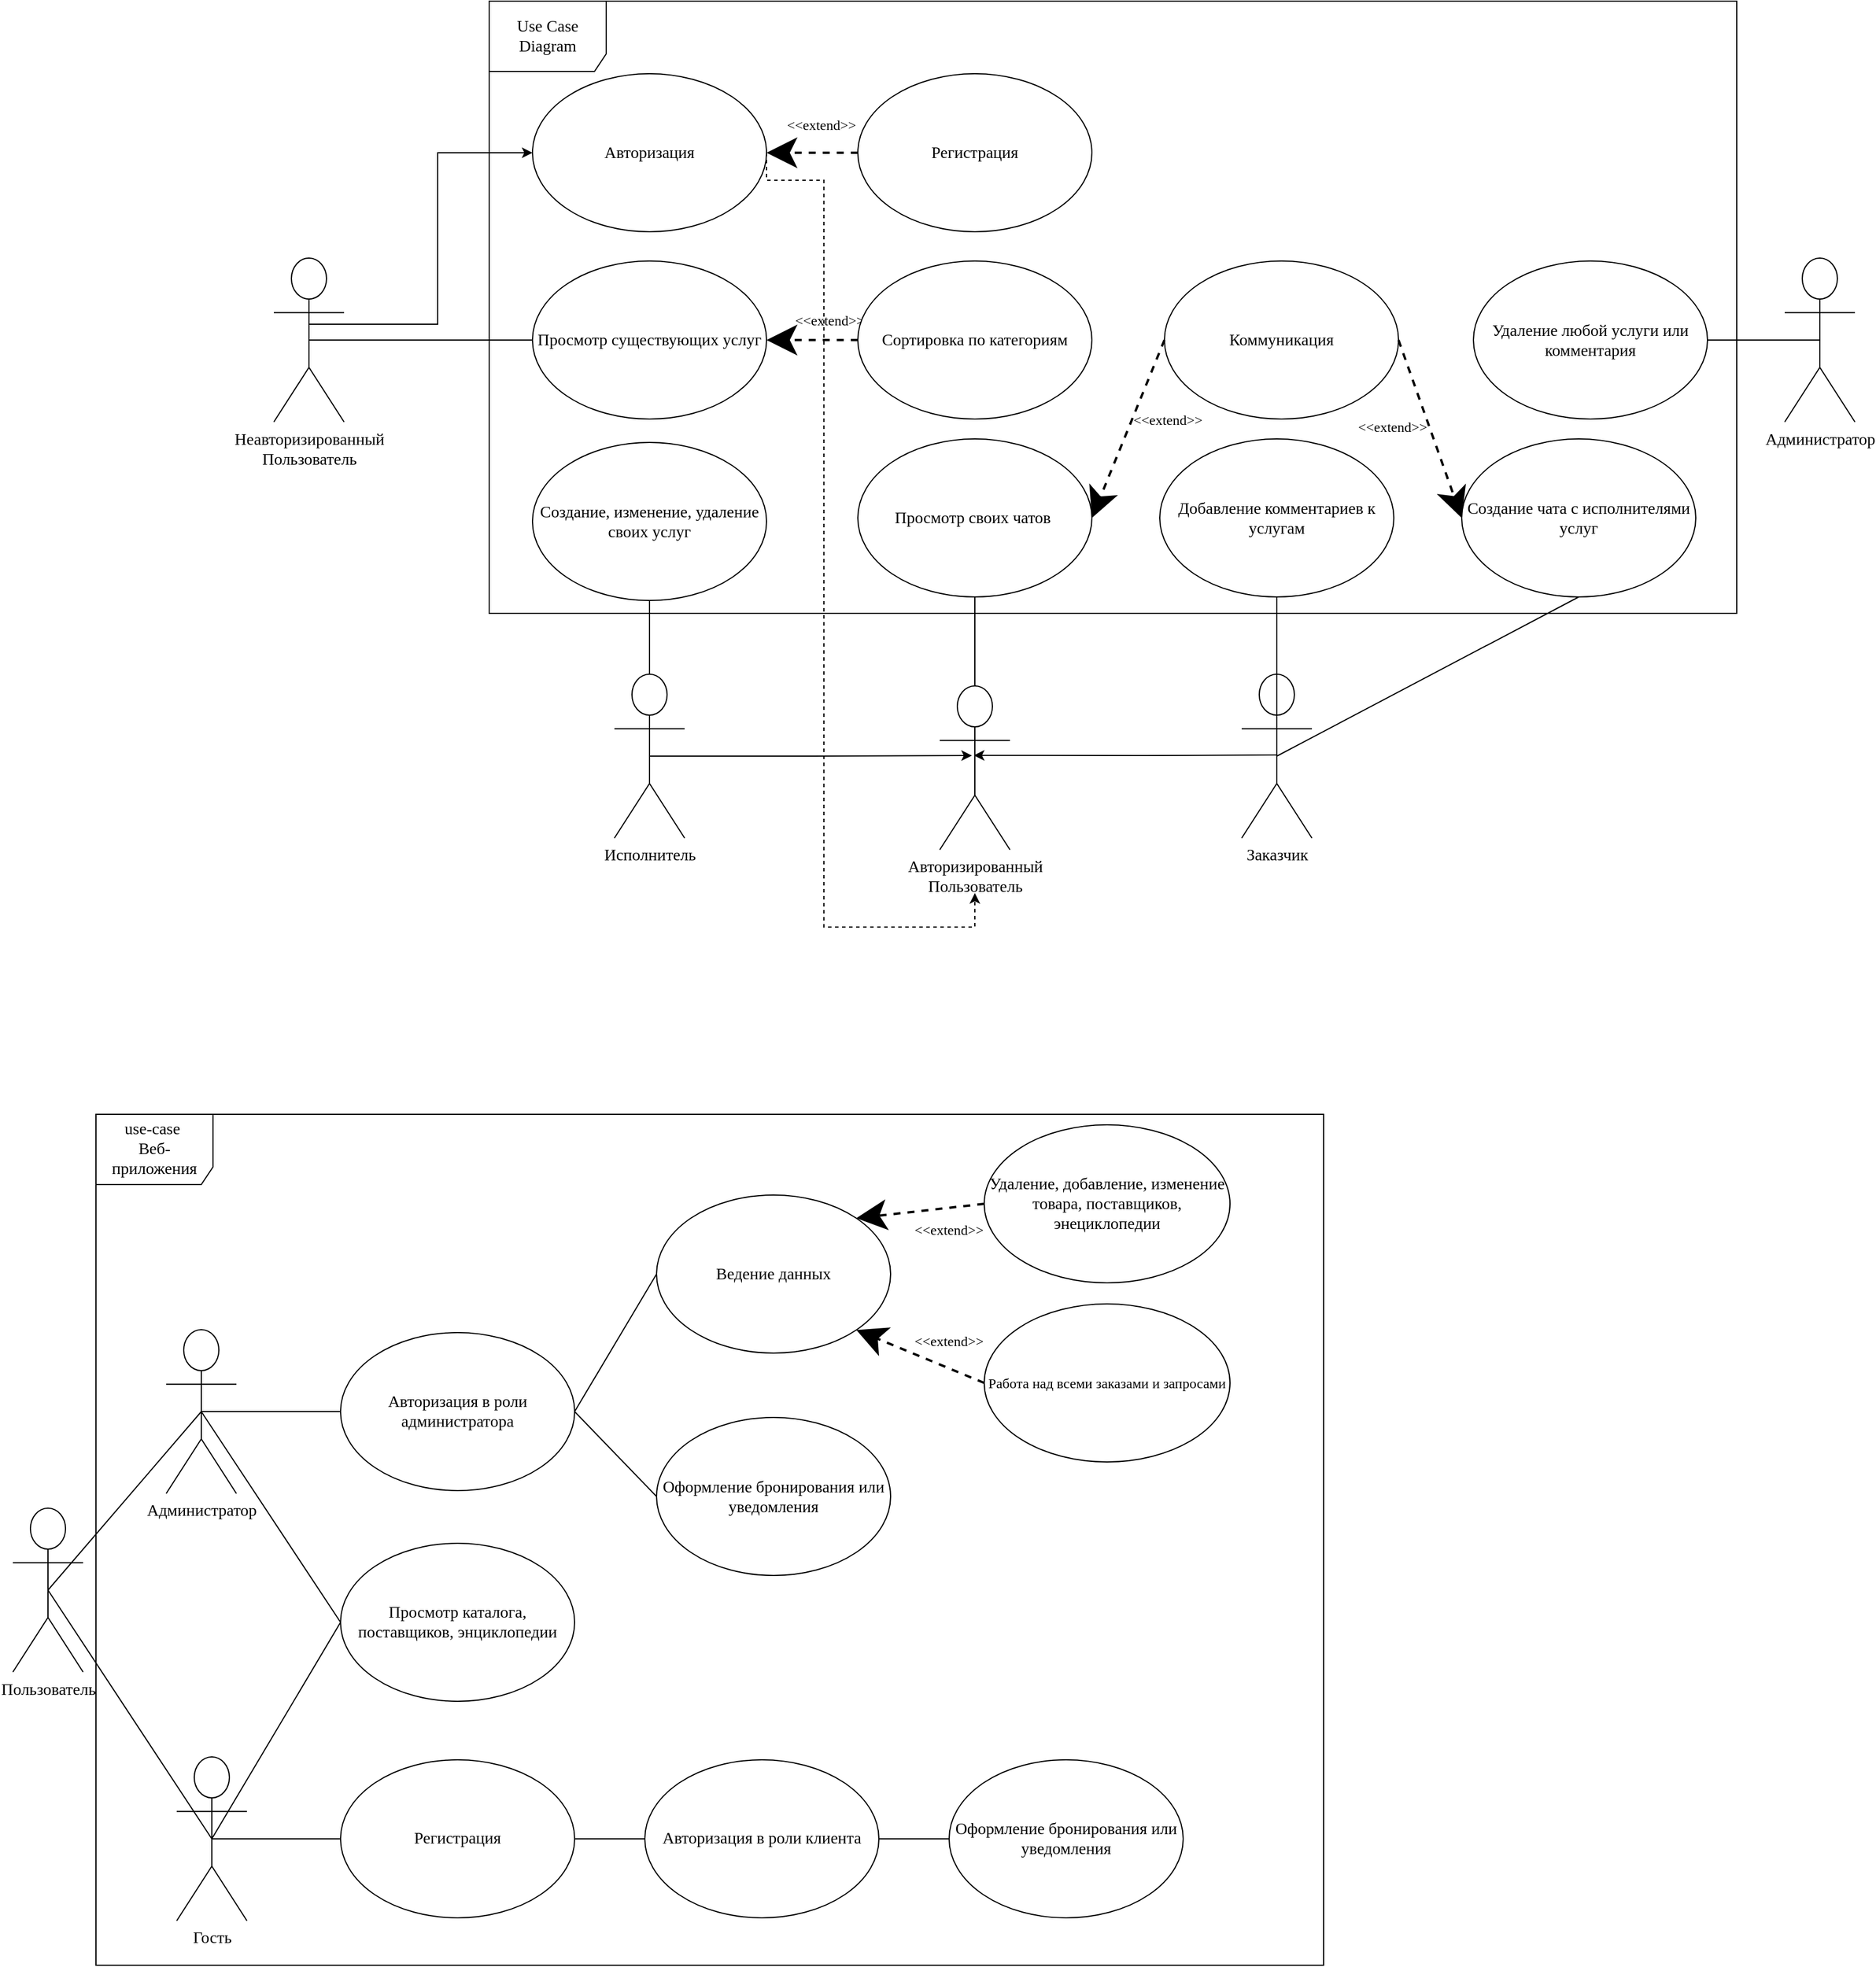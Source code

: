 <mxfile version="20.6.0" type="github">
  <diagram id="Wd_oJn38wZUzVgSo89xS" name="Page-1">
    <mxGraphModel dx="1778" dy="953" grid="0" gridSize="10" guides="1" tooltips="1" connect="1" arrows="1" fold="1" page="1" pageScale="1" pageWidth="2339" pageHeight="3300" math="0" shadow="0">
      <root>
        <mxCell id="0" />
        <mxCell id="1" parent="0" />
        <mxCell id="pzFhs3liKInP-grsurP8-2" value="&lt;font style=&quot;font-size: 14px&quot;&gt;Use Case Diagram&lt;br&gt;&lt;/font&gt;" style="shape=umlFrame;whiteSpace=wrap;html=1;width=100;height=60;perimeterSpacing=0;shadow=0;fontFamily=GOST type A Regular;fontSource=https%3A%2F%2Fwebfonts.pro%2Flight-fonts%2F123-gost_type_a.html;" parent="1" vertex="1">
          <mxGeometry x="767" y="470" width="1066" height="523" as="geometry" />
        </mxCell>
        <mxCell id="pzFhs3liKInP-grsurP8-4" value="&lt;span style=&quot;font-size: 14px;&quot;&gt;Авторизированный&lt;br&gt;Пользователь&lt;/span&gt;" style="shape=umlActor;verticalLabelPosition=bottom;verticalAlign=top;html=1;fontFamily=GOST type A Regular;fontSource=https%3A%2F%2Fwebfonts.pro%2Flight-fonts%2F123-gost_type_a.html;" parent="1" vertex="1">
          <mxGeometry x="1152" y="1055" width="60" height="140" as="geometry" />
        </mxCell>
        <mxCell id="75nwqV4LWfnyFNcIzqMc-3" style="edgeStyle=orthogonalEdgeStyle;rounded=0;orthogonalLoop=1;jettySize=auto;html=1;exitX=1;exitY=1;exitDx=0;exitDy=0;entryX=0;entryY=0.5;entryDx=0;entryDy=0;strokeColor=none;startArrow=none;" parent="1" source="3QS9H70OiHH0bNNLxcRu-53" edge="1">
          <mxGeometry relative="1" as="geometry">
            <mxPoint x="1096.973" y="845.052" as="sourcePoint" />
            <mxPoint x="1078" y="849.5" as="targetPoint" />
          </mxGeometry>
        </mxCell>
        <mxCell id="_zqxxpLCkDMLm2a-AfCi-22" value="&amp;lt;&amp;lt;extend&amp;gt;&amp;gt;" style="text;html=1;strokeColor=none;fillColor=none;align=center;verticalAlign=middle;whiteSpace=wrap;rounded=0;shadow=0;fontFamily=GOST type A Regular;fontSource=https%3A%2F%2Fwebfonts.pro%2Flight-fonts%2F123-gost_type_a.html;" parent="1" vertex="1">
          <mxGeometry x="1038" y="733" width="40" height="20" as="geometry" />
        </mxCell>
        <mxCell id="_zqxxpLCkDMLm2a-AfCi-23" style="edgeStyle=none;rounded=0;jumpStyle=none;jumpSize=21;orthogonalLoop=1;jettySize=auto;html=1;exitX=0;exitY=0.5;exitDx=0;exitDy=0;entryX=1;entryY=0.5;entryDx=0;entryDy=0;dashed=1;startSize=19;endSize=20;strokeWidth=2;fontFamily=GOST type A Regular;fontSource=https%3A%2F%2Fwebfonts.pro%2Flight-fonts%2F123-gost_type_a.html;" parent="1" source="3QS9H70OiHH0bNNLxcRu-14" target="3QS9H70OiHH0bNNLxcRu-13" edge="1">
          <mxGeometry relative="1" as="geometry">
            <mxPoint x="1343" y="849.5" as="sourcePoint" />
            <mxPoint x="1278" y="849.5" as="targetPoint" />
          </mxGeometry>
        </mxCell>
        <mxCell id="22gS27oRzTfj-EgKatDl-3" value="&lt;font style=&quot;font-size: 14px&quot;&gt;use-case&amp;nbsp;&lt;br&gt;Веб-приложения&lt;br&gt;&lt;/font&gt;" style="shape=umlFrame;whiteSpace=wrap;html=1;width=100;height=60;perimeterSpacing=0;shadow=0;fontFamily=GOST type A Regular;fontSource=https%3A%2F%2Fwebfonts.pro%2Flight-fonts%2F123-gost_type_a.html;" parent="1" vertex="1">
          <mxGeometry x="431" y="1421" width="1049" height="727" as="geometry" />
        </mxCell>
        <mxCell id="22gS27oRzTfj-EgKatDl-4" value="&lt;font style=&quot;font-size: 14px&quot;&gt;Пользователь&lt;/font&gt;" style="shape=umlActor;verticalLabelPosition=bottom;verticalAlign=top;html=1;fontFamily=GOST type A Regular;fontSource=https%3A%2F%2Fwebfonts.pro%2Flight-fonts%2F123-gost_type_a.html;" parent="1" vertex="1">
          <mxGeometry x="360" y="1757.5" width="60" height="140" as="geometry" />
        </mxCell>
        <mxCell id="22gS27oRzTfj-EgKatDl-5" value="" style="endArrow=none;html=1;entryX=0.5;entryY=0.5;entryDx=0;entryDy=0;exitX=0.5;exitY=0.5;exitDx=0;exitDy=0;exitPerimeter=0;entryPerimeter=0;fontFamily=GOST type A Regular;fontSource=https%3A%2F%2Fwebfonts.pro%2Flight-fonts%2F123-gost_type_a.html;" parent="1" source="22gS27oRzTfj-EgKatDl-4" target="22gS27oRzTfj-EgKatDl-7" edge="1">
          <mxGeometry width="50" height="50" relative="1" as="geometry">
            <mxPoint x="1000" y="1780" as="sourcePoint" />
            <mxPoint x="520" y="1827.5" as="targetPoint" />
          </mxGeometry>
        </mxCell>
        <mxCell id="22gS27oRzTfj-EgKatDl-7" value="&lt;font style=&quot;font-size: 14px&quot;&gt;Гость&lt;/font&gt;" style="shape=umlActor;verticalLabelPosition=bottom;verticalAlign=top;html=1;fontFamily=GOST type A Regular;fontSource=https%3A%2F%2Fwebfonts.pro%2Flight-fonts%2F123-gost_type_a.html;" parent="1" vertex="1">
          <mxGeometry x="500" y="1970" width="60" height="140" as="geometry" />
        </mxCell>
        <mxCell id="22gS27oRzTfj-EgKatDl-9" value="" style="endArrow=none;html=1;exitX=0.5;exitY=0.5;exitDx=0;exitDy=0;exitPerimeter=0;entryX=0;entryY=0.5;entryDx=0;entryDy=0;fontFamily=GOST type A Regular;fontSource=https%3A%2F%2Fwebfonts.pro%2Flight-fonts%2F123-gost_type_a.html;" parent="1" source="22gS27oRzTfj-EgKatDl-7" target="22gS27oRzTfj-EgKatDl-10" edge="1">
          <mxGeometry width="50" height="50" relative="1" as="geometry">
            <mxPoint x="400" y="1837.5" as="sourcePoint" />
            <mxPoint x="591" y="1530" as="targetPoint" />
          </mxGeometry>
        </mxCell>
        <mxCell id="22gS27oRzTfj-EgKatDl-10" value="&lt;font style=&quot;font-size: 14px&quot;&gt;Регистрация&lt;/font&gt;" style="ellipse;whiteSpace=wrap;html=1;fontFamily=GOST type A Regular;fontSource=https%3A%2F%2Fwebfonts.pro%2Flight-fonts%2F123-gost_type_a.html;" parent="1" vertex="1">
          <mxGeometry x="640" y="1972.5" width="200" height="135" as="geometry" />
        </mxCell>
        <mxCell id="22gS27oRzTfj-EgKatDl-11" value="&lt;font style=&quot;font-size: 14px&quot;&gt;Просмотр каталога, поставщиков, энциклопедии&lt;/font&gt;" style="ellipse;whiteSpace=wrap;html=1;fontFamily=GOST type A Regular;fontSource=https%3A%2F%2Fwebfonts.pro%2Flight-fonts%2F123-gost_type_a.html;" parent="1" vertex="1">
          <mxGeometry x="640" y="1787.5" width="200" height="135" as="geometry" />
        </mxCell>
        <mxCell id="22gS27oRzTfj-EgKatDl-12" value="" style="endArrow=none;html=1;exitX=0.5;exitY=0.5;exitDx=0;exitDy=0;exitPerimeter=0;entryX=0;entryY=0.5;entryDx=0;entryDy=0;fontFamily=GOST type A Regular;fontSource=https%3A%2F%2Fwebfonts.pro%2Flight-fonts%2F123-gost_type_a.html;" parent="1" source="22gS27oRzTfj-EgKatDl-7" target="22gS27oRzTfj-EgKatDl-11" edge="1">
          <mxGeometry width="50" height="50" relative="1" as="geometry">
            <mxPoint x="591" y="1530" as="sourcePoint" />
            <mxPoint x="661.0" y="1477.5" as="targetPoint" />
          </mxGeometry>
        </mxCell>
        <mxCell id="22gS27oRzTfj-EgKatDl-13" value="&lt;font style=&quot;font-size: 14px&quot;&gt;Авторизация в роли клиента&lt;/font&gt;" style="ellipse;whiteSpace=wrap;html=1;fontFamily=GOST type A Regular;fontSource=https%3A%2F%2Fwebfonts.pro%2Flight-fonts%2F123-gost_type_a.html;" parent="1" vertex="1">
          <mxGeometry x="900" y="1972.5" width="200" height="135" as="geometry" />
        </mxCell>
        <mxCell id="22gS27oRzTfj-EgKatDl-16" value="&lt;span style=&quot;font-size: 14px&quot;&gt;Оформление бронирования или уведомления&lt;/span&gt;" style="ellipse;whiteSpace=wrap;html=1;fontFamily=GOST type A Regular;fontSource=https%3A%2F%2Fwebfonts.pro%2Flight-fonts%2F123-gost_type_a.html;" parent="1" vertex="1">
          <mxGeometry x="1160" y="1972.5" width="200" height="135" as="geometry" />
        </mxCell>
        <mxCell id="22gS27oRzTfj-EgKatDl-17" value="&lt;font style=&quot;font-size: 14px&quot;&gt;Администратор&lt;/font&gt;" style="shape=umlActor;verticalLabelPosition=bottom;verticalAlign=top;html=1;fontFamily=GOST type A Regular;fontSource=https%3A%2F%2Fwebfonts.pro%2Flight-fonts%2F123-gost_type_a.html;" parent="1" vertex="1">
          <mxGeometry x="491" y="1605" width="60" height="140" as="geometry" />
        </mxCell>
        <mxCell id="22gS27oRzTfj-EgKatDl-18" value="" style="endArrow=none;html=1;entryX=0.5;entryY=0.5;entryDx=0;entryDy=0;exitX=0.5;exitY=0.5;exitDx=0;exitDy=0;exitPerimeter=0;entryPerimeter=0;fontFamily=GOST type A Regular;fontSource=https%3A%2F%2Fwebfonts.pro%2Flight-fonts%2F123-gost_type_a.html;" parent="1" source="22gS27oRzTfj-EgKatDl-4" target="22gS27oRzTfj-EgKatDl-17" edge="1">
          <mxGeometry width="50" height="50" relative="1" as="geometry">
            <mxPoint x="400" y="1837.5" as="sourcePoint" />
            <mxPoint x="591" y="1837.5" as="targetPoint" />
          </mxGeometry>
        </mxCell>
        <mxCell id="22gS27oRzTfj-EgKatDl-19" value="&lt;span style=&quot;font-size: 14px&quot;&gt;Ведение данных&lt;/span&gt;" style="ellipse;whiteSpace=wrap;html=1;fontFamily=GOST type A Regular;fontSource=https%3A%2F%2Fwebfonts.pro%2Flight-fonts%2F123-gost_type_a.html;" parent="1" vertex="1">
          <mxGeometry x="910" y="1490" width="200" height="135" as="geometry" />
        </mxCell>
        <mxCell id="22gS27oRzTfj-EgKatDl-20" value="&lt;span style=&quot;font-size: 14px&quot;&gt;Удаление, добавление, изменение товара, поставщиков, энециклопедии&lt;/span&gt;" style="ellipse;whiteSpace=wrap;html=1;fontFamily=GOST type A Regular;fontSource=https%3A%2F%2Fwebfonts.pro%2Flight-fonts%2F123-gost_type_a.html;" parent="1" vertex="1">
          <mxGeometry x="1190" y="1430" width="210" height="135" as="geometry" />
        </mxCell>
        <mxCell id="22gS27oRzTfj-EgKatDl-21" value="Работа над всеми заказами и запросами" style="ellipse;whiteSpace=wrap;html=1;fontFamily=GOST type A Regular;fontSource=https%3A%2F%2Fwebfonts.pro%2Flight-fonts%2F123-gost_type_a.html;" parent="1" vertex="1">
          <mxGeometry x="1190" y="1583" width="210" height="135" as="geometry" />
        </mxCell>
        <mxCell id="22gS27oRzTfj-EgKatDl-23" value="" style="endArrow=none;html=1;exitX=0.5;exitY=0.5;exitDx=0;exitDy=0;exitPerimeter=0;entryX=0;entryY=0.5;entryDx=0;entryDy=0;fontFamily=GOST type A Regular;fontSource=https%3A%2F%2Fwebfonts.pro%2Flight-fonts%2F123-gost_type_a.html;" parent="1" source="22gS27oRzTfj-EgKatDl-17" target="22gS27oRzTfj-EgKatDl-11" edge="1">
          <mxGeometry width="50" height="50" relative="1" as="geometry">
            <mxPoint x="651" y="2150" as="sourcePoint" />
            <mxPoint x="780.0" y="2257.5" as="targetPoint" />
          </mxGeometry>
        </mxCell>
        <mxCell id="22gS27oRzTfj-EgKatDl-24" style="edgeStyle=none;rounded=0;jumpStyle=none;jumpSize=21;orthogonalLoop=1;jettySize=auto;html=1;exitX=0;exitY=0.5;exitDx=0;exitDy=0;entryX=1;entryY=0;entryDx=0;entryDy=0;dashed=1;startSize=19;endSize=20;strokeWidth=2;fontFamily=GOST type A Regular;fontSource=https%3A%2F%2Fwebfonts.pro%2Flight-fonts%2F123-gost_type_a.html;" parent="1" source="22gS27oRzTfj-EgKatDl-20" target="22gS27oRzTfj-EgKatDl-19" edge="1">
          <mxGeometry relative="1" as="geometry">
            <mxPoint x="981" y="2142.4" as="sourcePoint" />
            <mxPoint x="1060.102" y="2060.003" as="targetPoint" />
          </mxGeometry>
        </mxCell>
        <mxCell id="22gS27oRzTfj-EgKatDl-25" value="&amp;lt;&amp;lt;extend&amp;gt;&amp;gt;" style="text;html=1;strokeColor=none;fillColor=none;align=center;verticalAlign=middle;whiteSpace=wrap;rounded=0;shadow=0;fontFamily=GOST type A Regular;fontSource=https%3A%2F%2Fwebfonts.pro%2Flight-fonts%2F123-gost_type_a.html;" parent="1" vertex="1">
          <mxGeometry x="1140" y="1510" width="40" height="20" as="geometry" />
        </mxCell>
        <mxCell id="22gS27oRzTfj-EgKatDl-26" style="edgeStyle=none;rounded=0;jumpStyle=none;jumpSize=21;orthogonalLoop=1;jettySize=auto;html=1;exitX=0;exitY=0.5;exitDx=0;exitDy=0;entryX=1;entryY=1;entryDx=0;entryDy=0;dashed=1;startSize=19;endSize=20;strokeWidth=2;fontFamily=GOST type A Regular;fontSource=https%3A%2F%2Fwebfonts.pro%2Flight-fonts%2F123-gost_type_a.html;" parent="1" source="22gS27oRzTfj-EgKatDl-21" target="22gS27oRzTfj-EgKatDl-19" edge="1">
          <mxGeometry relative="1" as="geometry">
            <mxPoint x="991.0" y="2047.5" as="sourcePoint" />
            <mxPoint x="911.898" y="2102.397" as="targetPoint" />
          </mxGeometry>
        </mxCell>
        <mxCell id="22gS27oRzTfj-EgKatDl-27" value="&amp;lt;&amp;lt;extend&amp;gt;&amp;gt;" style="text;html=1;strokeColor=none;fillColor=none;align=center;verticalAlign=middle;whiteSpace=wrap;rounded=0;shadow=0;fontFamily=GOST type A Regular;fontSource=https%3A%2F%2Fwebfonts.pro%2Flight-fonts%2F123-gost_type_a.html;" parent="1" vertex="1">
          <mxGeometry x="1140" y="1605" width="40" height="20" as="geometry" />
        </mxCell>
        <mxCell id="22gS27oRzTfj-EgKatDl-28" value="" style="endArrow=none;html=1;exitX=1;exitY=0.5;exitDx=0;exitDy=0;entryX=0;entryY=0.5;entryDx=0;entryDy=0;fontFamily=GOST type A Regular;fontSource=https%3A%2F%2Fwebfonts.pro%2Flight-fonts%2F123-gost_type_a.html;" parent="1" source="22gS27oRzTfj-EgKatDl-13" target="22gS27oRzTfj-EgKatDl-16" edge="1">
          <mxGeometry width="50" height="50" relative="1" as="geometry">
            <mxPoint x="591" y="1540" as="sourcePoint" />
            <mxPoint x="741" y="1487.5" as="targetPoint" />
          </mxGeometry>
        </mxCell>
        <mxCell id="22gS27oRzTfj-EgKatDl-31" value="" style="endArrow=none;html=1;exitX=1;exitY=0.5;exitDx=0;exitDy=0;entryX=0;entryY=0.5;entryDx=0;entryDy=0;fontFamily=GOST type A Regular;fontSource=https%3A%2F%2Fwebfonts.pro%2Flight-fonts%2F123-gost_type_a.html;" parent="1" source="22gS27oRzTfj-EgKatDl-10" target="22gS27oRzTfj-EgKatDl-13" edge="1">
          <mxGeometry width="50" height="50" relative="1" as="geometry">
            <mxPoint x="1240.0" y="1907.5" as="sourcePoint" />
            <mxPoint x="1200.0" y="1660.5" as="targetPoint" />
          </mxGeometry>
        </mxCell>
        <mxCell id="22gS27oRzTfj-EgKatDl-33" value="&lt;font style=&quot;font-size: 14px&quot;&gt;Авторизация в роли администратора&lt;/font&gt;" style="ellipse;whiteSpace=wrap;html=1;fontFamily=GOST type A Regular;fontSource=https%3A%2F%2Fwebfonts.pro%2Flight-fonts%2F123-gost_type_a.html;" parent="1" vertex="1">
          <mxGeometry x="640" y="1607.5" width="200" height="135" as="geometry" />
        </mxCell>
        <mxCell id="22gS27oRzTfj-EgKatDl-34" value="" style="endArrow=none;html=1;exitX=0.5;exitY=0.5;exitDx=0;exitDy=0;exitPerimeter=0;entryX=0;entryY=0.5;entryDx=0;entryDy=0;fontFamily=GOST type A Regular;fontSource=https%3A%2F%2Fwebfonts.pro%2Flight-fonts%2F123-gost_type_a.html;" parent="1" source="22gS27oRzTfj-EgKatDl-17" target="22gS27oRzTfj-EgKatDl-33" edge="1">
          <mxGeometry width="50" height="50" relative="1" as="geometry">
            <mxPoint x="531" y="1660" as="sourcePoint" />
            <mxPoint x="630.0" y="1827.5" as="targetPoint" />
          </mxGeometry>
        </mxCell>
        <mxCell id="22gS27oRzTfj-EgKatDl-35" value="" style="endArrow=none;html=1;exitX=1;exitY=0.5;exitDx=0;exitDy=0;entryX=0;entryY=0.5;entryDx=0;entryDy=0;fontFamily=GOST type A Regular;fontSource=https%3A%2F%2Fwebfonts.pro%2Flight-fonts%2F123-gost_type_a.html;" parent="1" source="22gS27oRzTfj-EgKatDl-33" target="22gS27oRzTfj-EgKatDl-19" edge="1">
          <mxGeometry width="50" height="50" relative="1" as="geometry">
            <mxPoint x="541" y="1670" as="sourcePoint" />
            <mxPoint x="640.0" y="1837.5" as="targetPoint" />
          </mxGeometry>
        </mxCell>
        <mxCell id="22gS27oRzTfj-EgKatDl-36" value="&lt;span style=&quot;font-size: 14px&quot;&gt;Оформление бронирования или уведомления&lt;/span&gt;" style="ellipse;whiteSpace=wrap;html=1;fontFamily=GOST type A Regular;fontSource=https%3A%2F%2Fwebfonts.pro%2Flight-fonts%2F123-gost_type_a.html;" parent="1" vertex="1">
          <mxGeometry x="910" y="1680" width="200" height="135" as="geometry" />
        </mxCell>
        <mxCell id="22gS27oRzTfj-EgKatDl-37" value="" style="endArrow=none;html=1;exitX=1;exitY=0.5;exitDx=0;exitDy=0;entryX=0;entryY=0.5;entryDx=0;entryDy=0;fontFamily=GOST type A Regular;fontSource=https%3A%2F%2Fwebfonts.pro%2Flight-fonts%2F123-gost_type_a.html;" parent="1" source="22gS27oRzTfj-EgKatDl-33" target="22gS27oRzTfj-EgKatDl-36" edge="1">
          <mxGeometry width="50" height="50" relative="1" as="geometry">
            <mxPoint x="830.0" y="1547.5" as="sourcePoint" />
            <mxPoint x="890.0" y="1547.5" as="targetPoint" />
          </mxGeometry>
        </mxCell>
        <mxCell id="3QS9H70OiHH0bNNLxcRu-1" value="&lt;font style=&quot;font-size: 14px&quot;&gt;Просмотр существующих услуг&lt;/font&gt;" style="ellipse;whiteSpace=wrap;html=1;fontFamily=GOST type A Regular;fontSource=https%3A%2F%2Fwebfonts.pro%2Flight-fonts%2F123-gost_type_a.html;" vertex="1" parent="1">
          <mxGeometry x="804" y="692" width="200" height="135" as="geometry" />
        </mxCell>
        <mxCell id="3QS9H70OiHH0bNNLxcRu-2" value="&lt;font style=&quot;font-size: 14px&quot;&gt;Сортировка по категориям&lt;/font&gt;" style="ellipse;whiteSpace=wrap;html=1;fontFamily=GOST type A Regular;fontSource=https%3A%2F%2Fwebfonts.pro%2Flight-fonts%2F123-gost_type_a.html;" vertex="1" parent="1">
          <mxGeometry x="1082" y="692" width="200" height="135" as="geometry" />
        </mxCell>
        <mxCell id="3QS9H70OiHH0bNNLxcRu-3" style="edgeStyle=none;rounded=0;jumpStyle=none;jumpSize=21;orthogonalLoop=1;jettySize=auto;html=1;exitX=0;exitY=0.5;exitDx=0;exitDy=0;entryX=1;entryY=0.5;entryDx=0;entryDy=0;dashed=1;startSize=19;endSize=20;strokeWidth=2;fontFamily=GOST type A Regular;fontSource=https%3A%2F%2Fwebfonts.pro%2Flight-fonts%2F123-gost_type_a.html;" edge="1" parent="1" source="3QS9H70OiHH0bNNLxcRu-2" target="3QS9H70OiHH0bNNLxcRu-1">
          <mxGeometry relative="1" as="geometry">
            <mxPoint x="1048" y="684" as="sourcePoint" />
            <mxPoint x="983" y="684" as="targetPoint" />
          </mxGeometry>
        </mxCell>
        <mxCell id="3QS9H70OiHH0bNNLxcRu-10" value="&lt;span style=&quot;font-size: 14px;&quot;&gt;Администратор&lt;/span&gt;" style="shape=umlActor;verticalLabelPosition=bottom;verticalAlign=top;html=1;fontFamily=GOST type A Regular;fontSource=https%3A%2F%2Fwebfonts.pro%2Flight-fonts%2F123-gost_type_a.html;" vertex="1" parent="1">
          <mxGeometry x="1874" y="689.5" width="60" height="140" as="geometry" />
        </mxCell>
        <mxCell id="3QS9H70OiHH0bNNLxcRu-59" style="edgeStyle=orthogonalEdgeStyle;rounded=0;orthogonalLoop=1;jettySize=auto;html=1;exitX=1;exitY=0.5;exitDx=0;exitDy=0;dashed=1;" edge="1" parent="1" source="3QS9H70OiHH0bNNLxcRu-13">
          <mxGeometry relative="1" as="geometry">
            <mxPoint x="1182" y="1232" as="targetPoint" />
            <Array as="points">
              <mxPoint x="1004" y="623" />
              <mxPoint x="1053" y="623" />
              <mxPoint x="1053" y="1261" />
              <mxPoint x="1182" y="1261" />
            </Array>
          </mxGeometry>
        </mxCell>
        <mxCell id="3QS9H70OiHH0bNNLxcRu-13" value="&lt;font style=&quot;font-size: 14px&quot;&gt;Авторизация&lt;/font&gt;" style="ellipse;whiteSpace=wrap;html=1;fontFamily=GOST type A Regular;fontSource=https%3A%2F%2Fwebfonts.pro%2Flight-fonts%2F123-gost_type_a.html;" vertex="1" parent="1">
          <mxGeometry x="804" y="532" width="200" height="135" as="geometry" />
        </mxCell>
        <mxCell id="3QS9H70OiHH0bNNLxcRu-14" value="&lt;font style=&quot;font-size: 14px&quot;&gt;Регистрация&lt;/font&gt;" style="ellipse;whiteSpace=wrap;html=1;fontFamily=GOST type A Regular;fontSource=https%3A%2F%2Fwebfonts.pro%2Flight-fonts%2F123-gost_type_a.html;" vertex="1" parent="1">
          <mxGeometry x="1082" y="532" width="200" height="135" as="geometry" />
        </mxCell>
        <mxCell id="3QS9H70OiHH0bNNLxcRu-19" value="&lt;span style=&quot;font-size: 14px;&quot;&gt;Удаление любой услуги или комментария&lt;/span&gt;" style="ellipse;whiteSpace=wrap;html=1;fontFamily=GOST type A Regular;fontSource=https%3A%2F%2Fwebfonts.pro%2Flight-fonts%2F123-gost_type_a.html;" vertex="1" parent="1">
          <mxGeometry x="1608" y="692" width="200" height="135" as="geometry" />
        </mxCell>
        <mxCell id="3QS9H70OiHH0bNNLxcRu-20" value="" style="endArrow=none;html=1;exitX=0.5;exitY=0.5;exitDx=0;exitDy=0;exitPerimeter=0;entryX=1;entryY=0.5;entryDx=0;entryDy=0;fontFamily=GOST type A Regular;fontSource=https%3A%2F%2Fwebfonts.pro%2Flight-fonts%2F123-gost_type_a.html;" edge="1" parent="1" source="3QS9H70OiHH0bNNLxcRu-10" target="3QS9H70OiHH0bNNLxcRu-19">
          <mxGeometry width="50" height="50" relative="1" as="geometry">
            <mxPoint x="1727" y="706" as="sourcePoint" />
            <mxPoint x="1320" y="658.5" as="targetPoint" />
          </mxGeometry>
        </mxCell>
        <mxCell id="3QS9H70OiHH0bNNLxcRu-21" value="&lt;font style=&quot;font-size: 14px&quot;&gt;Создание, изменение, удаление своих услуг&lt;/font&gt;" style="ellipse;whiteSpace=wrap;html=1;fontFamily=GOST type A Regular;fontSource=https%3A%2F%2Fwebfonts.pro%2Flight-fonts%2F123-gost_type_a.html;" vertex="1" parent="1">
          <mxGeometry x="804" y="847" width="200" height="135" as="geometry" />
        </mxCell>
        <mxCell id="3QS9H70OiHH0bNNLxcRu-25" value="" style="endArrow=none;html=1;exitX=0.5;exitY=1;exitDx=0;exitDy=0;entryX=0.5;entryY=0;entryDx=0;entryDy=0;fontFamily=GOST type A Regular;fontSource=https%3A%2F%2Fwebfonts.pro%2Flight-fonts%2F123-gost_type_a.html;entryPerimeter=0;" edge="1" parent="1" source="3QS9H70OiHH0bNNLxcRu-21" target="3QS9H70OiHH0bNNLxcRu-28">
          <mxGeometry width="50" height="50" relative="1" as="geometry">
            <mxPoint x="1737" y="716" as="sourcePoint" />
            <mxPoint x="1330.0" y="1000.5" as="targetPoint" />
          </mxGeometry>
        </mxCell>
        <mxCell id="3QS9H70OiHH0bNNLxcRu-66" style="edgeStyle=orthogonalEdgeStyle;rounded=0;orthogonalLoop=1;jettySize=auto;html=1;entryX=0.485;entryY=0.424;entryDx=0;entryDy=0;entryPerimeter=0;" edge="1" parent="1" target="pzFhs3liKInP-grsurP8-4">
          <mxGeometry relative="1" as="geometry">
            <mxPoint x="1440" y="1114" as="sourcePoint" />
          </mxGeometry>
        </mxCell>
        <mxCell id="3QS9H70OiHH0bNNLxcRu-27" value="&lt;span style=&quot;font-size: 14px;&quot;&gt;Заказчик&lt;/span&gt;" style="shape=umlActor;verticalLabelPosition=bottom;verticalAlign=top;html=1;fontFamily=GOST type A Regular;fontSource=https%3A%2F%2Fwebfonts.pro%2Flight-fonts%2F123-gost_type_a.html;" vertex="1" parent="1">
          <mxGeometry x="1410" y="1045" width="60" height="140" as="geometry" />
        </mxCell>
        <mxCell id="3QS9H70OiHH0bNNLxcRu-65" style="edgeStyle=orthogonalEdgeStyle;rounded=0;orthogonalLoop=1;jettySize=auto;html=1;exitX=0.5;exitY=0.5;exitDx=0;exitDy=0;exitPerimeter=0;entryX=0.458;entryY=0.425;entryDx=0;entryDy=0;entryPerimeter=0;" edge="1" parent="1" source="3QS9H70OiHH0bNNLxcRu-28" target="pzFhs3liKInP-grsurP8-4">
          <mxGeometry relative="1" as="geometry" />
        </mxCell>
        <mxCell id="3QS9H70OiHH0bNNLxcRu-28" value="&lt;span style=&quot;font-size: 14px;&quot;&gt;Исполнитель&lt;/span&gt;" style="shape=umlActor;verticalLabelPosition=bottom;verticalAlign=top;html=1;fontFamily=GOST type A Regular;fontSource=https%3A%2F%2Fwebfonts.pro%2Flight-fonts%2F123-gost_type_a.html;" vertex="1" parent="1">
          <mxGeometry x="874" y="1045" width="60" height="140" as="geometry" />
        </mxCell>
        <mxCell id="3QS9H70OiHH0bNNLxcRu-56" style="edgeStyle=orthogonalEdgeStyle;rounded=0;orthogonalLoop=1;jettySize=auto;html=1;exitX=0.5;exitY=0.5;exitDx=0;exitDy=0;exitPerimeter=0;entryX=0;entryY=0.5;entryDx=0;entryDy=0;" edge="1" parent="1" source="3QS9H70OiHH0bNNLxcRu-36" target="3QS9H70OiHH0bNNLxcRu-13">
          <mxGeometry relative="1" as="geometry">
            <Array as="points">
              <mxPoint x="613" y="746" />
              <mxPoint x="723" y="746" />
              <mxPoint x="723" y="600" />
            </Array>
          </mxGeometry>
        </mxCell>
        <mxCell id="3QS9H70OiHH0bNNLxcRu-36" value="&lt;span style=&quot;font-size: 14px;&quot;&gt;Неавторизированный&lt;br&gt;Пользователь&lt;/span&gt;" style="shape=umlActor;verticalLabelPosition=bottom;verticalAlign=top;html=1;fontFamily=GOST type A Regular;fontSource=https%3A%2F%2Fwebfonts.pro%2Flight-fonts%2F123-gost_type_a.html;" vertex="1" parent="1">
          <mxGeometry x="583" y="689.5" width="60" height="140" as="geometry" />
        </mxCell>
        <mxCell id="3QS9H70OiHH0bNNLxcRu-37" value="" style="endArrow=none;html=1;exitX=0;exitY=0.5;exitDx=0;exitDy=0;entryX=0.5;entryY=0.5;entryDx=0;entryDy=0;fontFamily=GOST type A Regular;fontSource=https%3A%2F%2Fwebfonts.pro%2Flight-fonts%2F123-gost_type_a.html;entryPerimeter=0;" edge="1" parent="1" source="3QS9H70OiHH0bNNLxcRu-1" target="3QS9H70OiHH0bNNLxcRu-36">
          <mxGeometry width="50" height="50" relative="1" as="geometry">
            <mxPoint x="672" y="624" as="sourcePoint" />
            <mxPoint x="874.0" y="629.5" as="targetPoint" />
          </mxGeometry>
        </mxCell>
        <mxCell id="3QS9H70OiHH0bNNLxcRu-41" value="&lt;span style=&quot;font-size: 14px;&quot;&gt;Добавление комментариев к услугам&lt;/span&gt;" style="ellipse;whiteSpace=wrap;html=1;fontFamily=GOST type A Regular;fontSource=https%3A%2F%2Fwebfonts.pro%2Flight-fonts%2F123-gost_type_a.html;" vertex="1" parent="1">
          <mxGeometry x="1340" y="844" width="200" height="135" as="geometry" />
        </mxCell>
        <mxCell id="3QS9H70OiHH0bNNLxcRu-43" value="" style="endArrow=none;html=1;exitX=0.5;exitY=1;exitDx=0;exitDy=0;entryX=0.5;entryY=0.5;entryDx=0;entryDy=0;fontFamily=GOST type A Regular;fontSource=https%3A%2F%2Fwebfonts.pro%2Flight-fonts%2F123-gost_type_a.html;entryPerimeter=0;" edge="1" parent="1" source="3QS9H70OiHH0bNNLxcRu-41" target="3QS9H70OiHH0bNNLxcRu-27">
          <mxGeometry width="50" height="50" relative="1" as="geometry">
            <mxPoint x="874.0" y="795.5" as="sourcePoint" />
            <mxPoint x="672" y="624" as="targetPoint" />
          </mxGeometry>
        </mxCell>
        <mxCell id="3QS9H70OiHH0bNNLxcRu-44" value="&lt;span style=&quot;font-size: 14px;&quot;&gt;Просмотр своих чатов&amp;nbsp;&lt;/span&gt;" style="ellipse;whiteSpace=wrap;html=1;fontFamily=GOST type A Regular;fontSource=https%3A%2F%2Fwebfonts.pro%2Flight-fonts%2F123-gost_type_a.html;" vertex="1" parent="1">
          <mxGeometry x="1082" y="844" width="200" height="135" as="geometry" />
        </mxCell>
        <mxCell id="3QS9H70OiHH0bNNLxcRu-46" value="&lt;span style=&quot;font-size: 14px;&quot;&gt;Создание чата с исполнителями услуг&lt;/span&gt;" style="ellipse;whiteSpace=wrap;html=1;fontFamily=GOST type A Regular;fontSource=https%3A%2F%2Fwebfonts.pro%2Flight-fonts%2F123-gost_type_a.html;" vertex="1" parent="1">
          <mxGeometry x="1598" y="844" width="200" height="135" as="geometry" />
        </mxCell>
        <mxCell id="3QS9H70OiHH0bNNLxcRu-48" value="" style="endArrow=none;html=1;exitX=0.5;exitY=1;exitDx=0;exitDy=0;entryX=0.5;entryY=0.5;entryDx=0;entryDy=0;fontFamily=GOST type A Regular;fontSource=https%3A%2F%2Fwebfonts.pro%2Flight-fonts%2F123-gost_type_a.html;entryPerimeter=0;" edge="1" parent="1" source="3QS9H70OiHH0bNNLxcRu-46" target="3QS9H70OiHH0bNNLxcRu-27">
          <mxGeometry width="50" height="50" relative="1" as="geometry">
            <mxPoint x="819.0" y="1227.5" as="sourcePoint" />
            <mxPoint x="736" y="971" as="targetPoint" />
          </mxGeometry>
        </mxCell>
        <mxCell id="3QS9H70OiHH0bNNLxcRu-49" value="" style="endArrow=none;html=1;exitX=0.5;exitY=1;exitDx=0;exitDy=0;entryX=0.5;entryY=0;entryDx=0;entryDy=0;fontFamily=GOST type A Regular;fontSource=https%3A%2F%2Fwebfonts.pro%2Flight-fonts%2F123-gost_type_a.html;entryPerimeter=0;" edge="1" parent="1" source="3QS9H70OiHH0bNNLxcRu-44" target="pzFhs3liKInP-grsurP8-4">
          <mxGeometry width="50" height="50" relative="1" as="geometry">
            <mxPoint x="819.0" y="765.5" as="sourcePoint" />
            <mxPoint x="736" y="798" as="targetPoint" />
          </mxGeometry>
        </mxCell>
        <mxCell id="3QS9H70OiHH0bNNLxcRu-50" value="&lt;span style=&quot;font-size: 14px;&quot;&gt;Коммуникация&lt;/span&gt;" style="ellipse;whiteSpace=wrap;html=1;fontFamily=GOST type A Regular;fontSource=https%3A%2F%2Fwebfonts.pro%2Flight-fonts%2F123-gost_type_a.html;" vertex="1" parent="1">
          <mxGeometry x="1344" y="692" width="200" height="135" as="geometry" />
        </mxCell>
        <mxCell id="3QS9H70OiHH0bNNLxcRu-51" style="edgeStyle=none;rounded=0;jumpStyle=none;jumpSize=21;orthogonalLoop=1;jettySize=auto;html=1;exitX=0;exitY=0.5;exitDx=0;exitDy=0;entryX=1;entryY=0.5;entryDx=0;entryDy=0;dashed=1;startSize=19;endSize=20;strokeWidth=2;fontFamily=GOST type A Regular;fontSource=https%3A%2F%2Fwebfonts.pro%2Flight-fonts%2F123-gost_type_a.html;" edge="1" parent="1" source="3QS9H70OiHH0bNNLxcRu-50" target="3QS9H70OiHH0bNNLxcRu-44">
          <mxGeometry relative="1" as="geometry">
            <mxPoint x="1517.0" y="592.5" as="sourcePoint" />
            <mxPoint x="1407.0" y="594.5" as="targetPoint" />
          </mxGeometry>
        </mxCell>
        <mxCell id="3QS9H70OiHH0bNNLxcRu-52" style="edgeStyle=none;rounded=0;jumpStyle=none;jumpSize=21;orthogonalLoop=1;jettySize=auto;html=1;exitX=1;exitY=0.5;exitDx=0;exitDy=0;entryX=0;entryY=0.5;entryDx=0;entryDy=0;dashed=1;startSize=19;endSize=20;strokeWidth=2;fontFamily=GOST type A Regular;fontSource=https%3A%2F%2Fwebfonts.pro%2Flight-fonts%2F123-gost_type_a.html;" edge="1" parent="1" source="3QS9H70OiHH0bNNLxcRu-50" target="3QS9H70OiHH0bNNLxcRu-46">
          <mxGeometry relative="1" as="geometry">
            <mxPoint x="1107.058" y="877.927" as="sourcePoint" />
            <mxPoint x="1026.0" y="862.5" as="targetPoint" />
          </mxGeometry>
        </mxCell>
        <mxCell id="3QS9H70OiHH0bNNLxcRu-53" value="&amp;lt;&amp;lt;extend&amp;gt;&amp;gt;" style="text;html=1;strokeColor=none;fillColor=none;align=center;verticalAlign=middle;whiteSpace=wrap;rounded=0;shadow=0;fontFamily=GOST type A Regular;fontSource=https%3A%2F%2Fwebfonts.pro%2Flight-fonts%2F123-gost_type_a.html;" vertex="1" parent="1">
          <mxGeometry x="1327" y="818" width="40" height="20" as="geometry" />
        </mxCell>
        <mxCell id="3QS9H70OiHH0bNNLxcRu-54" value="" style="edgeStyle=orthogonalEdgeStyle;rounded=0;orthogonalLoop=1;jettySize=auto;html=1;exitX=1;exitY=1;exitDx=0;exitDy=0;entryX=0;entryY=0.5;entryDx=0;entryDy=0;strokeColor=none;endArrow=none;" edge="1" parent="1" target="3QS9H70OiHH0bNNLxcRu-53">
          <mxGeometry relative="1" as="geometry">
            <mxPoint x="1096.973" y="845.052" as="sourcePoint" />
            <mxPoint x="1078" y="849.5" as="targetPoint" />
          </mxGeometry>
        </mxCell>
        <mxCell id="3QS9H70OiHH0bNNLxcRu-55" value="&amp;lt;&amp;lt;extend&amp;gt;&amp;gt;" style="text;html=1;strokeColor=none;fillColor=none;align=center;verticalAlign=middle;whiteSpace=wrap;rounded=0;shadow=0;fontFamily=GOST type A Regular;fontSource=https%3A%2F%2Fwebfonts.pro%2Flight-fonts%2F123-gost_type_a.html;" vertex="1" parent="1">
          <mxGeometry x="1519" y="824" width="40" height="20" as="geometry" />
        </mxCell>
        <mxCell id="3QS9H70OiHH0bNNLxcRu-60" value="&amp;lt;&amp;lt;extend&amp;gt;&amp;gt;" style="text;html=1;strokeColor=none;fillColor=none;align=center;verticalAlign=middle;whiteSpace=wrap;rounded=0;shadow=0;fontFamily=GOST type A Regular;fontSource=https%3A%2F%2Fwebfonts.pro%2Flight-fonts%2F123-gost_type_a.html;" vertex="1" parent="1">
          <mxGeometry x="1031" y="566" width="40" height="20" as="geometry" />
        </mxCell>
      </root>
    </mxGraphModel>
  </diagram>
</mxfile>
